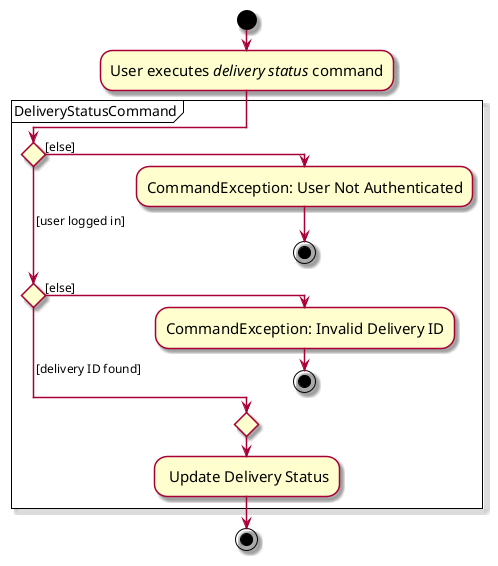 @startuml
skin rose
skinparam ActivityFontSize 15
skinparam ArrowFontSize 12

!pragma useVerticalIf on
start
:User executes <i>delivery status</i> command;

partition DeliveryStatusCommand {
    if () then ([else])
        :CommandException: User Not Authenticated;
        stop
    ( [user logged in]) elseif () then ([else])
        :CommandException: Invalid Delivery ID;
        stop
    else ( [delivery ID found])
    endif
    : Update Delivery Status;
}




stop

@enduml
